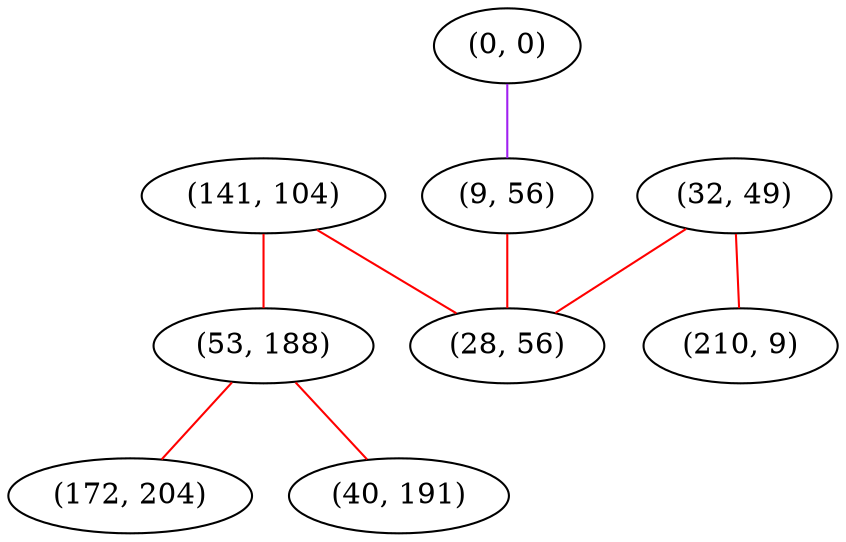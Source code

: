 graph "" {
"(0, 0)";
"(141, 104)";
"(53, 188)";
"(172, 204)";
"(40, 191)";
"(32, 49)";
"(210, 9)";
"(9, 56)";
"(28, 56)";
"(0, 0)" -- "(9, 56)"  [color=purple, key=0, weight=4];
"(141, 104)" -- "(53, 188)"  [color=red, key=0, weight=1];
"(141, 104)" -- "(28, 56)"  [color=red, key=0, weight=1];
"(53, 188)" -- "(172, 204)"  [color=red, key=0, weight=1];
"(53, 188)" -- "(40, 191)"  [color=red, key=0, weight=1];
"(32, 49)" -- "(210, 9)"  [color=red, key=0, weight=1];
"(32, 49)" -- "(28, 56)"  [color=red, key=0, weight=1];
"(9, 56)" -- "(28, 56)"  [color=red, key=0, weight=1];
}
